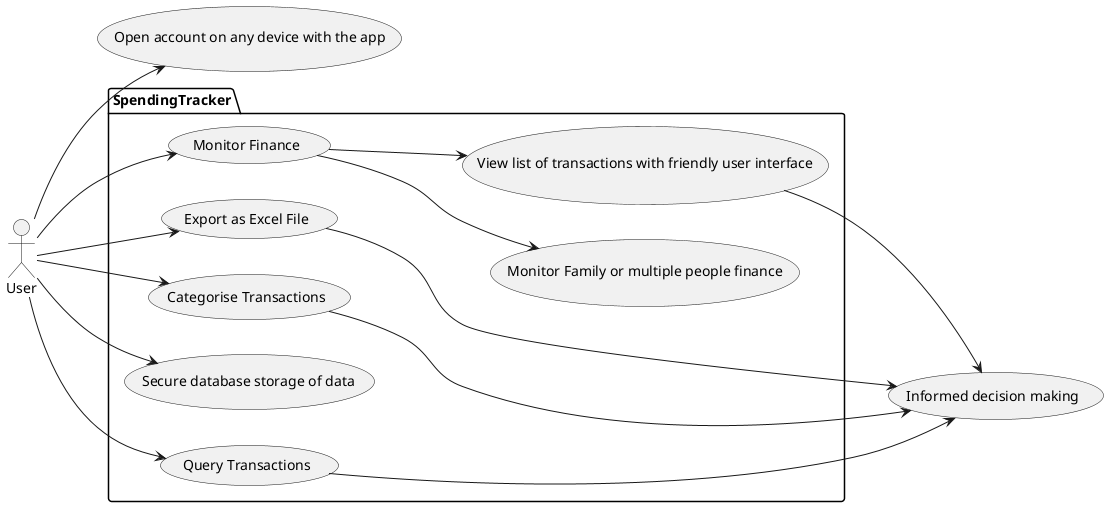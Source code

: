 @startuml
'https://plantuml.com/use-case-diagram




(Informed decision making) as (ifd)

package SpendingTracker {
    usecase (Monitor Family or multiple people finance) as (mf)
    usecase (View list of transactions with friendly user interface) as (frui)
    usecase (Monitor Finance)
    usecase (Export as Excel File)
    usecase (Categorise Transactions)
    usecase (Secure database storage of data)
    usecase (Query Transactions)
}

left to right direction

User --> (Monitor Finance)

(Monitor Finance) --> (mf)

(Monitor Finance) --> (frui)

User --> (Export as Excel File)

User --> (Categorise Transactions)

User --> (Query Transactions)

User --> (Secure database storage of data)

User --> (Open account on any device with the app)

(frui) --> (ifd)
(Export as Excel File) --> (ifd)
(Categorise Transactions) --> (ifd)
(Query Transactions) --> (ifd)

@enduml